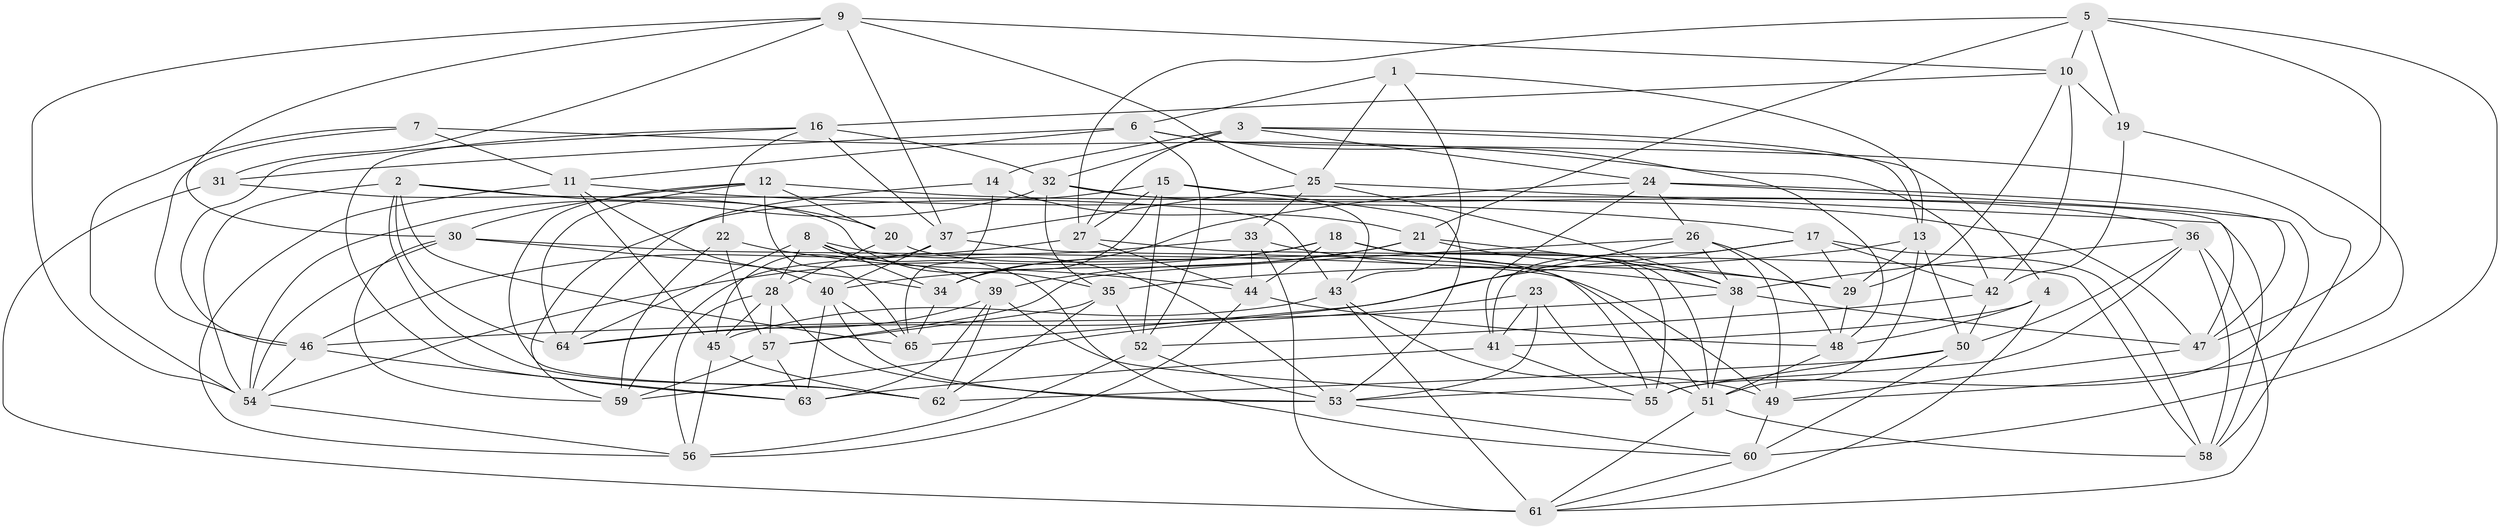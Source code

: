 // original degree distribution, {4: 1.0}
// Generated by graph-tools (version 1.1) at 2025/50/03/09/25 03:50:45]
// undirected, 65 vertices, 190 edges
graph export_dot {
graph [start="1"]
  node [color=gray90,style=filled];
  1;
  2;
  3;
  4;
  5;
  6;
  7;
  8;
  9;
  10;
  11;
  12;
  13;
  14;
  15;
  16;
  17;
  18;
  19;
  20;
  21;
  22;
  23;
  24;
  25;
  26;
  27;
  28;
  29;
  30;
  31;
  32;
  33;
  34;
  35;
  36;
  37;
  38;
  39;
  40;
  41;
  42;
  43;
  44;
  45;
  46;
  47;
  48;
  49;
  50;
  51;
  52;
  53;
  54;
  55;
  56;
  57;
  58;
  59;
  60;
  61;
  62;
  63;
  64;
  65;
  1 -- 6 [weight=1.0];
  1 -- 13 [weight=1.0];
  1 -- 25 [weight=1.0];
  1 -- 43 [weight=1.0];
  2 -- 20 [weight=1.0];
  2 -- 43 [weight=1.0];
  2 -- 54 [weight=1.0];
  2 -- 62 [weight=1.0];
  2 -- 64 [weight=1.0];
  2 -- 65 [weight=1.0];
  3 -- 4 [weight=1.0];
  3 -- 13 [weight=1.0];
  3 -- 14 [weight=1.0];
  3 -- 24 [weight=1.0];
  3 -- 27 [weight=1.0];
  3 -- 32 [weight=1.0];
  4 -- 41 [weight=1.0];
  4 -- 48 [weight=1.0];
  4 -- 61 [weight=1.0];
  5 -- 10 [weight=1.0];
  5 -- 19 [weight=1.0];
  5 -- 21 [weight=1.0];
  5 -- 27 [weight=1.0];
  5 -- 47 [weight=1.0];
  5 -- 60 [weight=1.0];
  6 -- 11 [weight=1.0];
  6 -- 31 [weight=1.0];
  6 -- 48 [weight=1.0];
  6 -- 52 [weight=1.0];
  6 -- 58 [weight=1.0];
  7 -- 11 [weight=1.0];
  7 -- 42 [weight=1.0];
  7 -- 46 [weight=1.0];
  7 -- 54 [weight=1.0];
  8 -- 28 [weight=1.0];
  8 -- 34 [weight=1.0];
  8 -- 39 [weight=1.0];
  8 -- 53 [weight=1.0];
  8 -- 60 [weight=1.0];
  8 -- 64 [weight=1.0];
  9 -- 10 [weight=1.0];
  9 -- 25 [weight=1.0];
  9 -- 30 [weight=1.0];
  9 -- 31 [weight=1.0];
  9 -- 37 [weight=1.0];
  9 -- 54 [weight=1.0];
  10 -- 16 [weight=1.0];
  10 -- 19 [weight=1.0];
  10 -- 29 [weight=1.0];
  10 -- 42 [weight=1.0];
  11 -- 17 [weight=1.0];
  11 -- 40 [weight=1.0];
  11 -- 45 [weight=1.0];
  11 -- 56 [weight=1.0];
  12 -- 20 [weight=1.0];
  12 -- 30 [weight=1.0];
  12 -- 47 [weight=1.0];
  12 -- 62 [weight=1.0];
  12 -- 64 [weight=1.0];
  12 -- 65 [weight=1.0];
  13 -- 29 [weight=1.0];
  13 -- 35 [weight=1.0];
  13 -- 50 [weight=1.0];
  13 -- 51 [weight=1.0];
  14 -- 21 [weight=1.0];
  14 -- 64 [weight=1.0];
  14 -- 65 [weight=1.0];
  15 -- 27 [weight=1.0];
  15 -- 34 [weight=1.0];
  15 -- 52 [weight=1.0];
  15 -- 53 [weight=1.0];
  15 -- 58 [weight=1.0];
  15 -- 59 [weight=1.0];
  16 -- 22 [weight=1.0];
  16 -- 32 [weight=1.0];
  16 -- 37 [weight=1.0];
  16 -- 46 [weight=1.0];
  16 -- 63 [weight=1.0];
  17 -- 29 [weight=1.0];
  17 -- 41 [weight=1.0];
  17 -- 42 [weight=1.0];
  17 -- 58 [weight=1.0];
  17 -- 64 [weight=1.0];
  18 -- 29 [weight=1.0];
  18 -- 34 [weight=1.0];
  18 -- 44 [weight=1.0];
  18 -- 51 [weight=1.0];
  18 -- 54 [weight=1.0];
  18 -- 55 [weight=1.0];
  19 -- 42 [weight=1.0];
  19 -- 49 [weight=1.0];
  20 -- 28 [weight=1.0];
  20 -- 51 [weight=1.0];
  21 -- 29 [weight=1.0];
  21 -- 38 [weight=1.0];
  21 -- 39 [weight=1.0];
  21 -- 40 [weight=1.0];
  22 -- 44 [weight=1.0];
  22 -- 57 [weight=1.0];
  22 -- 59 [weight=1.0];
  23 -- 41 [weight=1.0];
  23 -- 51 [weight=1.0];
  23 -- 53 [weight=1.0];
  23 -- 59 [weight=1.0];
  24 -- 26 [weight=1.0];
  24 -- 34 [weight=1.0];
  24 -- 41 [weight=1.0];
  24 -- 47 [weight=1.0];
  24 -- 55 [weight=1.0];
  25 -- 33 [weight=1.0];
  25 -- 37 [weight=1.0];
  25 -- 38 [weight=1.0];
  25 -- 47 [weight=1.0];
  26 -- 38 [weight=1.0];
  26 -- 48 [weight=1.0];
  26 -- 49 [weight=1.0];
  26 -- 57 [weight=1.0];
  26 -- 65 [weight=1.0];
  27 -- 44 [weight=1.0];
  27 -- 46 [weight=1.0];
  27 -- 58 [weight=1.0];
  28 -- 45 [weight=1.0];
  28 -- 53 [weight=1.0];
  28 -- 56 [weight=1.0];
  28 -- 57 [weight=1.0];
  29 -- 48 [weight=1.0];
  30 -- 34 [weight=1.0];
  30 -- 49 [weight=1.0];
  30 -- 54 [weight=1.0];
  30 -- 59 [weight=1.0];
  31 -- 35 [weight=1.0];
  31 -- 61 [weight=1.0];
  32 -- 35 [weight=1.0];
  32 -- 36 [weight=1.0];
  32 -- 43 [weight=1.0];
  32 -- 54 [weight=1.0];
  33 -- 38 [weight=1.0];
  33 -- 44 [weight=1.0];
  33 -- 59 [weight=1.0];
  33 -- 61 [weight=2.0];
  34 -- 65 [weight=1.0];
  35 -- 52 [weight=1.0];
  35 -- 57 [weight=1.0];
  35 -- 62 [weight=1.0];
  36 -- 38 [weight=1.0];
  36 -- 50 [weight=1.0];
  36 -- 53 [weight=1.0];
  36 -- 58 [weight=1.0];
  36 -- 61 [weight=1.0];
  37 -- 40 [weight=1.0];
  37 -- 45 [weight=1.0];
  37 -- 55 [weight=1.0];
  38 -- 46 [weight=1.0];
  38 -- 47 [weight=1.0];
  38 -- 51 [weight=1.0];
  39 -- 55 [weight=1.0];
  39 -- 62 [weight=1.0];
  39 -- 63 [weight=1.0];
  39 -- 64 [weight=1.0];
  40 -- 53 [weight=1.0];
  40 -- 63 [weight=1.0];
  40 -- 65 [weight=1.0];
  41 -- 55 [weight=1.0];
  41 -- 63 [weight=1.0];
  42 -- 50 [weight=1.0];
  42 -- 52 [weight=1.0];
  43 -- 45 [weight=1.0];
  43 -- 49 [weight=1.0];
  43 -- 61 [weight=1.0];
  44 -- 48 [weight=1.0];
  44 -- 56 [weight=1.0];
  45 -- 56 [weight=1.0];
  45 -- 62 [weight=1.0];
  46 -- 54 [weight=1.0];
  46 -- 63 [weight=1.0];
  47 -- 49 [weight=1.0];
  48 -- 51 [weight=1.0];
  49 -- 60 [weight=1.0];
  50 -- 55 [weight=1.0];
  50 -- 60 [weight=1.0];
  50 -- 62 [weight=1.0];
  51 -- 58 [weight=1.0];
  51 -- 61 [weight=1.0];
  52 -- 53 [weight=1.0];
  52 -- 56 [weight=1.0];
  53 -- 60 [weight=1.0];
  54 -- 56 [weight=1.0];
  57 -- 59 [weight=1.0];
  57 -- 63 [weight=1.0];
  60 -- 61 [weight=1.0];
}
